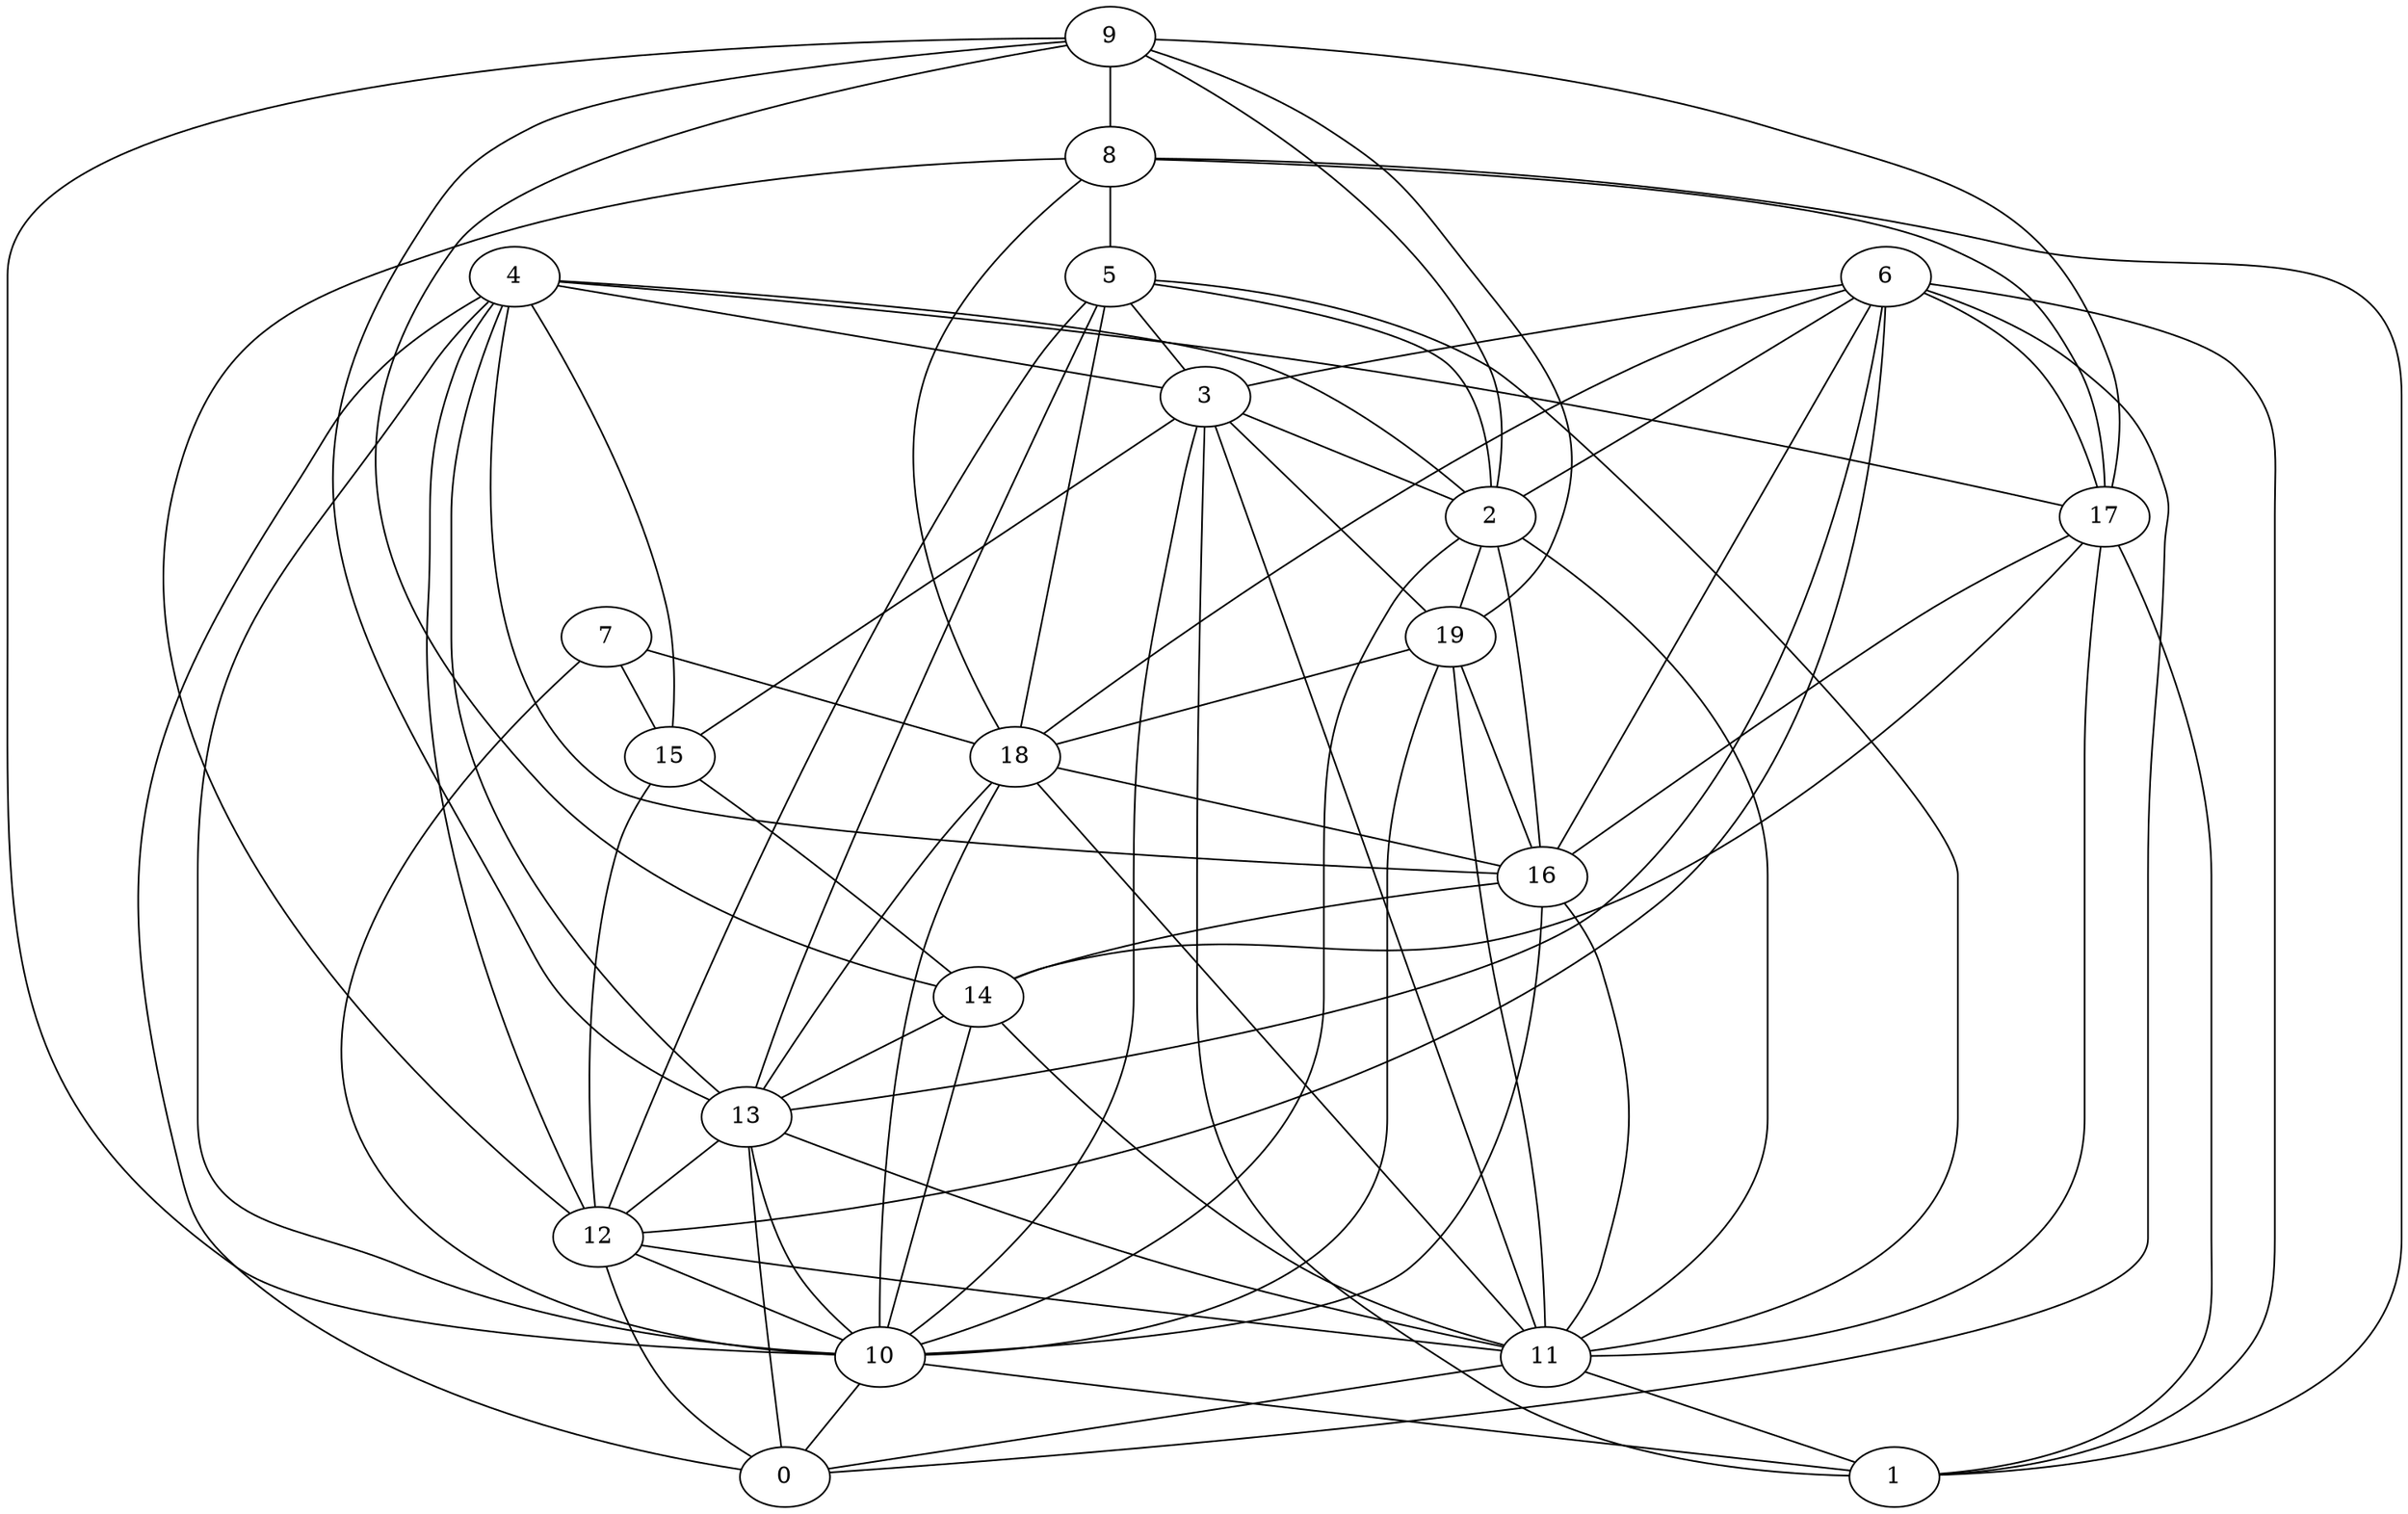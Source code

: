 digraph GG_graph {

subgraph G_graph {
edge [color = black]
"2" -> "10" [dir = none]
"2" -> "11" [dir = none]
"14" -> "13" [dir = none]
"14" -> "11" [dir = none]
"5" -> "18" [dir = none]
"5" -> "11" [dir = none]
"12" -> "11" [dir = none]
"12" -> "10" [dir = none]
"12" -> "0" [dir = none]
"4" -> "13" [dir = none]
"4" -> "10" [dir = none]
"4" -> "15" [dir = none]
"4" -> "17" [dir = none]
"4" -> "12" [dir = none]
"9" -> "8" [dir = none]
"9" -> "19" [dir = none]
"9" -> "17" [dir = none]
"9" -> "10" [dir = none]
"10" -> "0" [dir = none]
"10" -> "1" [dir = none]
"15" -> "14" [dir = none]
"15" -> "12" [dir = none]
"13" -> "12" [dir = none]
"13" -> "0" [dir = none]
"13" -> "10" [dir = none]
"6" -> "0" [dir = none]
"6" -> "16" [dir = none]
"6" -> "17" [dir = none]
"6" -> "1" [dir = none]
"6" -> "3" [dir = none]
"6" -> "18" [dir = none]
"6" -> "12" [dir = none]
"19" -> "11" [dir = none]
"19" -> "10" [dir = none]
"19" -> "18" [dir = none]
"19" -> "16" [dir = none]
"8" -> "17" [dir = none]
"8" -> "18" [dir = none]
"8" -> "5" [dir = none]
"16" -> "14" [dir = none]
"16" -> "10" [dir = none]
"16" -> "11" [dir = none]
"3" -> "10" [dir = none]
"3" -> "19" [dir = none]
"3" -> "2" [dir = none]
"3" -> "11" [dir = none]
"3" -> "1" [dir = none]
"11" -> "1" [dir = none]
"18" -> "10" [dir = none]
"18" -> "16" [dir = none]
"18" -> "11" [dir = none]
"7" -> "10" [dir = none]
"7" -> "15" [dir = none]
"7" -> "18" [dir = none]
"17" -> "16" [dir = none]
"17" -> "14" [dir = none]
"17" -> "1" [dir = none]
"17" -> "11" [dir = none]
"5" -> "3" [dir = none]
"9" -> "14" [dir = none]
"2" -> "16" [dir = none]
"5" -> "2" [dir = none]
"5" -> "13" [dir = none]
"9" -> "13" [dir = none]
"6" -> "13" [dir = none]
"4" -> "16" [dir = none]
"14" -> "10" [dir = none]
"8" -> "12" [dir = none]
"3" -> "15" [dir = none]
"5" -> "12" [dir = none]
"18" -> "13" [dir = none]
"4" -> "3" [dir = none]
"11" -> "0" [dir = none]
"4" -> "2" [dir = none]
"2" -> "19" [dir = none]
"4" -> "0" [dir = none]
"8" -> "1" [dir = none]
"13" -> "11" [dir = none]
"9" -> "2" [dir = none]
"6" -> "2" [dir = none]
}

}

